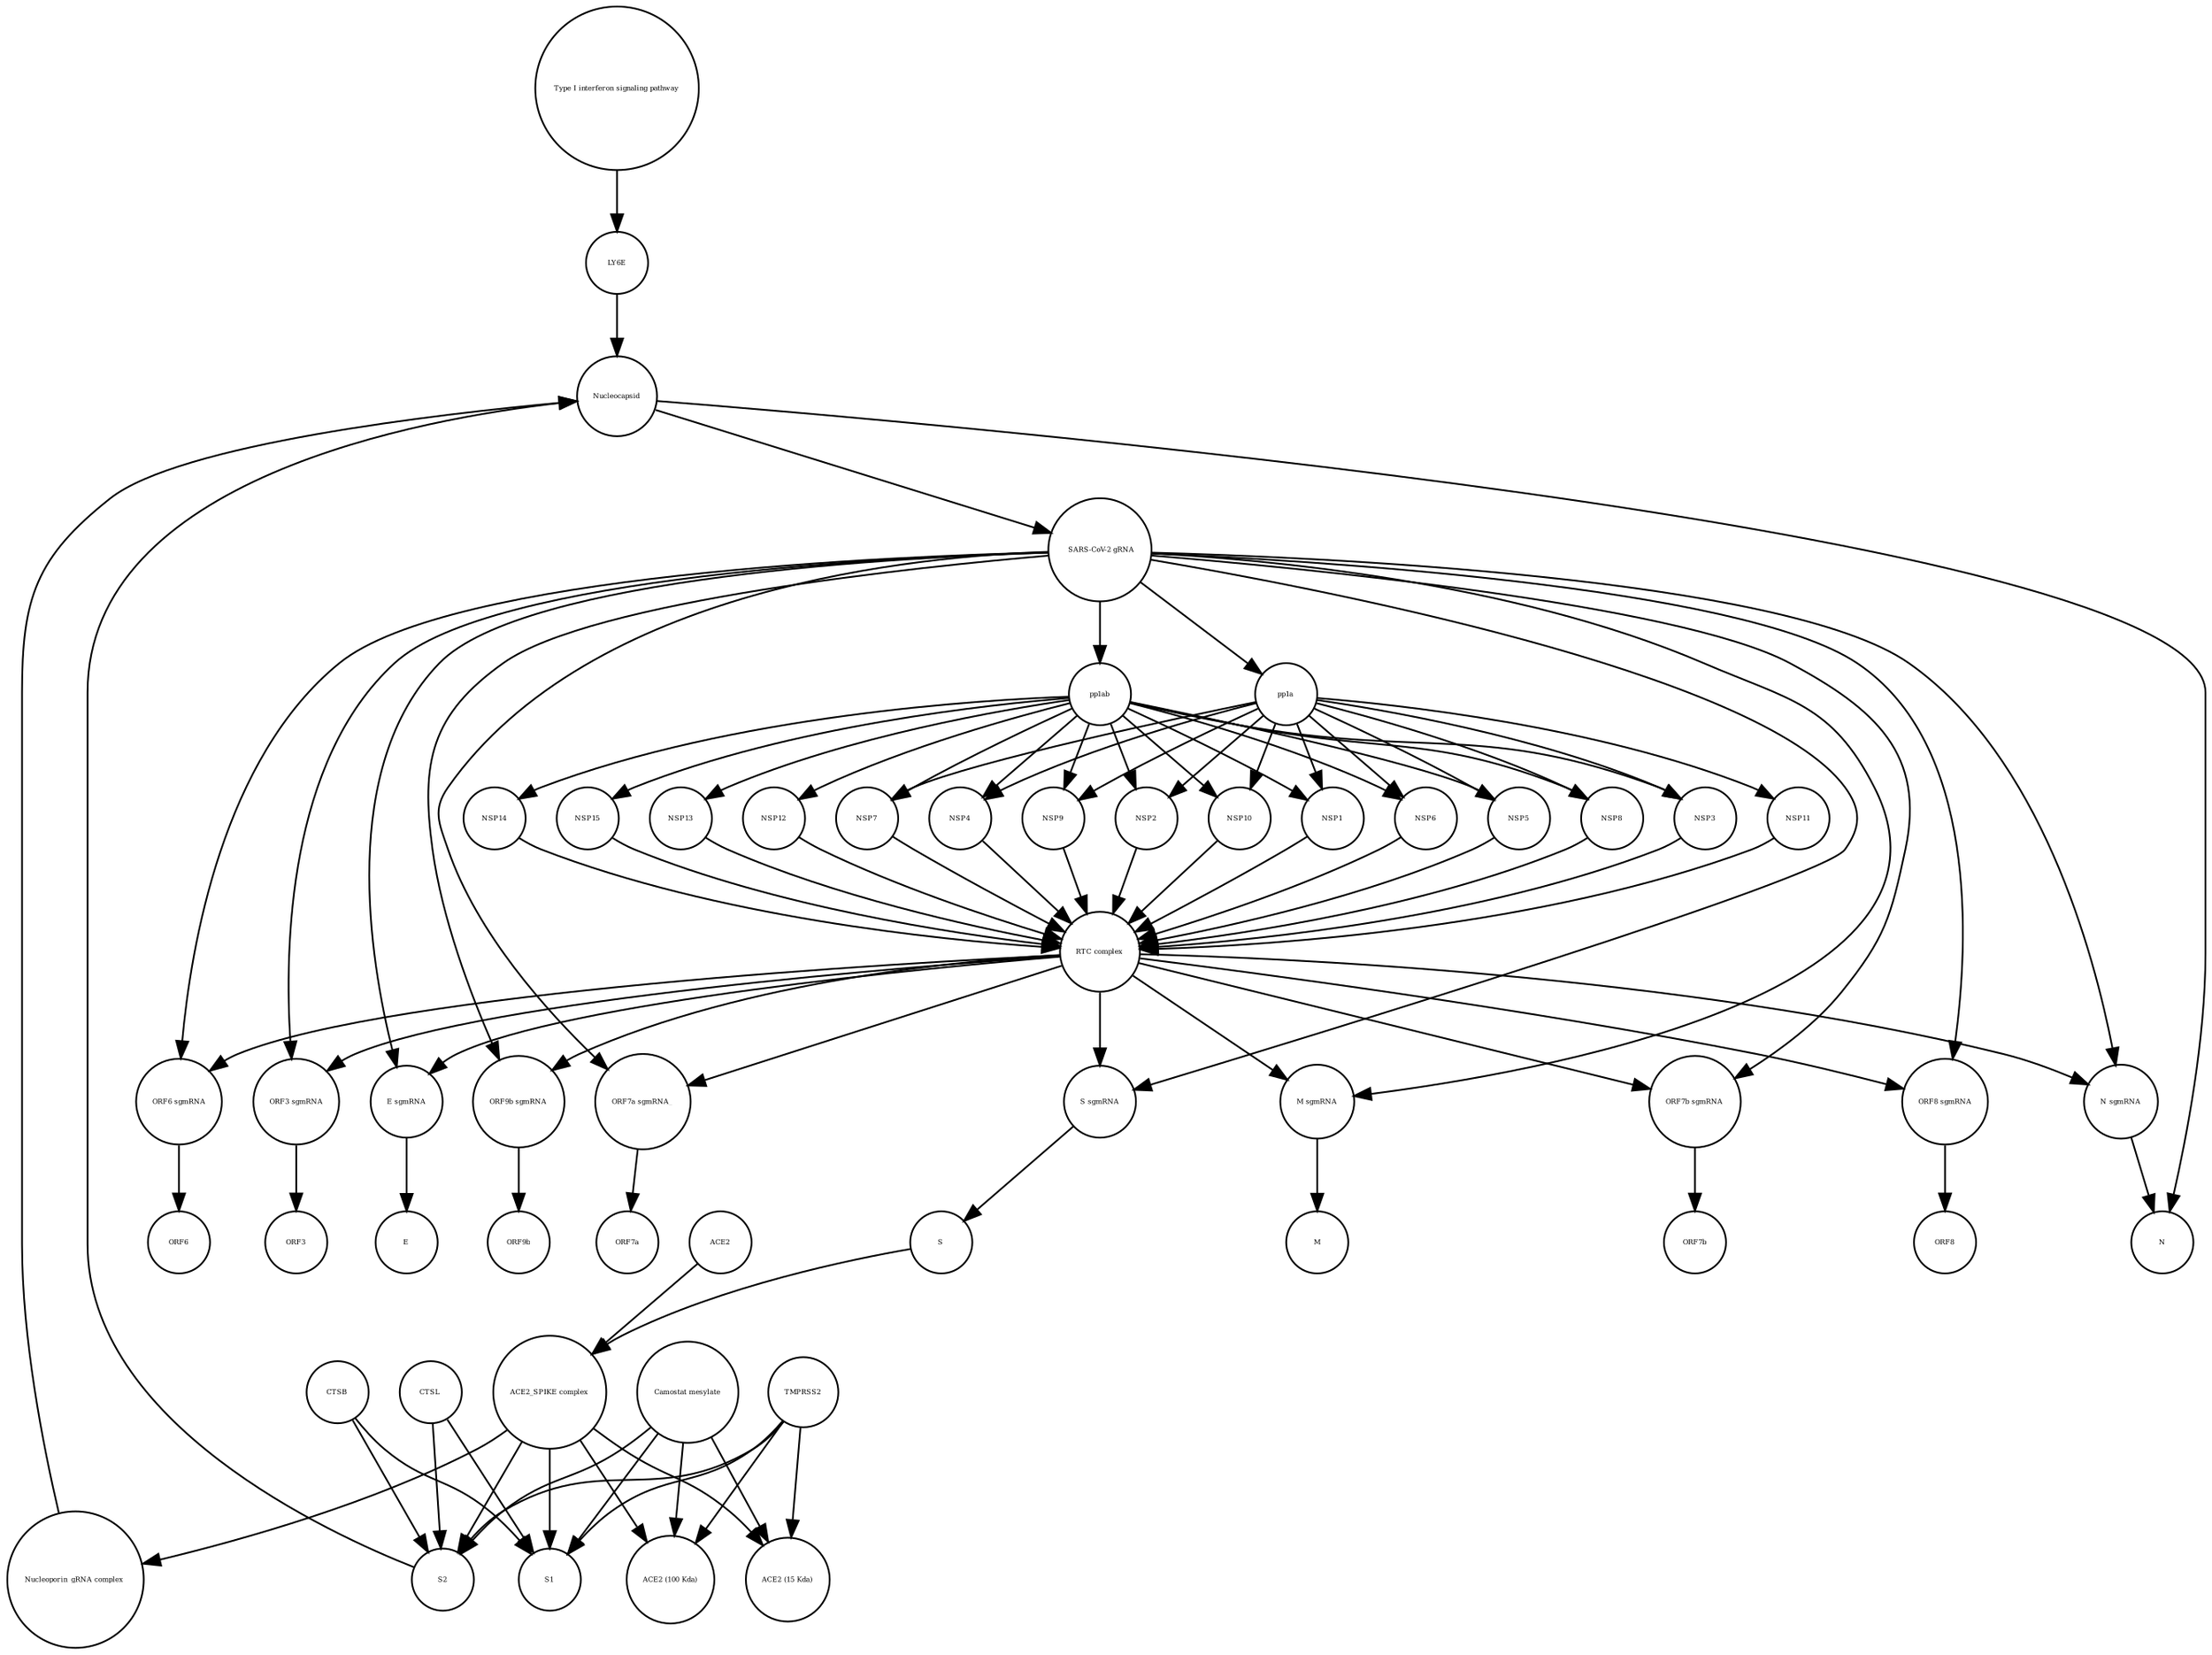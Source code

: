 strict digraph  {
"Type I interferon signaling pathway" [annotation="", bipartite=0, cls=phenotype, fontsize=4, label="Type I interferon signaling pathway", shape=circle];
LY6E [annotation="", bipartite=0, cls=macromolecule, fontsize=4, label=LY6E, shape=circle];
S1 [annotation="", bipartite=0, cls=macromolecule, fontsize=4, label=S1, shape=circle];
"RTC complex" [annotation="", bipartite=0, cls=complex, fontsize=4, label="RTC complex", shape=circle];
N [annotation="", bipartite=0, cls=macromolecule, fontsize=4, label=N, shape=circle];
NSP8 [annotation="", bipartite=0, cls=macromolecule, fontsize=4, label=NSP8, shape=circle];
ORF7b [annotation="", bipartite=0, cls=macromolecule, fontsize=4, label=ORF7b, shape=circle];
"ACE2 (15 Kda)" [annotation="", bipartite=0, cls=macromolecule, fontsize=4, label="ACE2 (15 Kda)", shape=circle];
ORF9b [annotation="", bipartite=0, cls=macromolecule, fontsize=4, label=ORF9b, shape=circle];
NSP3 [annotation="", bipartite=0, cls=macromolecule, fontsize=4, label=NSP3, shape=circle];
S [annotation="", bipartite=0, cls=macromolecule, fontsize=4, label=S, shape=circle];
"ORF9b sgmRNA" [annotation="", bipartite=0, cls="nucleic acid feature", fontsize=4, label="ORF9b sgmRNA", shape=circle];
NSP7 [annotation="", bipartite=0, cls=macromolecule, fontsize=4, label=NSP7, shape=circle];
CTSL [annotation="", bipartite=0, cls=macromolecule, fontsize=4, label=CTSL, shape=circle];
CTSB [annotation="", bipartite=0, cls=macromolecule, fontsize=4, label=CTSB, shape=circle];
TMPRSS2 [annotation="", bipartite=0, cls=macromolecule, fontsize=4, label=TMPRSS2, shape=circle];
pp1a [annotation="", bipartite=0, cls=macromolecule, fontsize=4, label=pp1a, shape=circle];
"ORF7a sgmRNA_" [annotation="", bipartite=0, cls="nucleic acid feature", fontsize=4, label="ORF7a sgmRNA_", shape=circle];
"N sgmRNA" [annotation="", bipartite=0, cls="nucleic acid feature", fontsize=4, label="N sgmRNA", shape=circle];
ORF7a [annotation="", bipartite=0, cls=macromolecule, fontsize=4, label=ORF7a, shape=circle];
NSP13 [annotation="", bipartite=0, cls=macromolecule, fontsize=4, label=NSP13, shape=circle];
E [annotation="", bipartite=0, cls=macromolecule, fontsize=4, label=E, shape=circle];
NSP4 [annotation="", bipartite=0, cls=macromolecule, fontsize=4, label=NSP4, shape=circle];
NSP9 [annotation="", bipartite=0, cls=macromolecule, fontsize=4, label=NSP9, shape=circle];
"Nucleoporin_gRNA complex " [annotation="", bipartite=0, cls=complex, fontsize=4, label="Nucleoporin_gRNA complex ", shape=circle];
"M sgmRNA" [annotation="", bipartite=0, cls="nucleic acid feature", fontsize=4, label="M sgmRNA", shape=circle];
ORF3 [annotation="", bipartite=0, cls=macromolecule, fontsize=4, label=ORF3, shape=circle];
ORF8 [annotation="", bipartite=0, cls=macromolecule, fontsize=4, label=ORF8, shape=circle];
NSP12 [annotation="", bipartite=0, cls=macromolecule, fontsize=4, label=NSP12, shape=circle];
NSP2 [annotation="", bipartite=0, cls=macromolecule, fontsize=4, label=NSP2, shape=circle];
"ORF7b sgmRNA" [annotation="", bipartite=0, cls="nucleic acid feature", fontsize=4, label="ORF7b sgmRNA", shape=circle];
ACE2 [annotation="", bipartite=0, cls=macromolecule, fontsize=4, label=ACE2, shape=circle];
"Camostat mesylate" [annotation="urn_miriam_pubchem.compound_2536", bipartite=0, cls="simple chemical", fontsize=4, label="Camostat mesylate", shape=circle];
NSP11 [annotation="", bipartite=0, cls=macromolecule, fontsize=4, label=NSP11, shape=circle];
NSP10 [annotation="", bipartite=0, cls=macromolecule, fontsize=4, label=NSP10, shape=circle];
ORF6 [annotation="", bipartite=0, cls=macromolecule, fontsize=4, label=ORF6, shape=circle];
NSP1 [annotation="", bipartite=0, cls=macromolecule, fontsize=4, label=NSP1, shape=circle];
pp1ab [annotation="", bipartite=0, cls=macromolecule, fontsize=4, label=pp1ab, shape=circle];
"ORF8 sgmRNA" [annotation="", bipartite=0, cls="nucleic acid feature", fontsize=4, label="ORF8 sgmRNA", shape=circle];
"ACE2_SPIKE complex" [annotation="", bipartite=0, cls=complex, fontsize=4, label="ACE2_SPIKE complex", shape=circle];
S2 [annotation="", bipartite=0, cls=macromolecule, fontsize=4, label=S2, shape=circle];
M [annotation="", bipartite=0, cls=macromolecule, fontsize=4, label=M, shape=circle];
NSP14 [annotation="", bipartite=0, cls=macromolecule, fontsize=4, label=NSP14, shape=circle];
"ORF6 sgmRNA" [annotation="", bipartite=0, cls="nucleic acid feature", fontsize=4, label="ORF6 sgmRNA", shape=circle];
NSP6 [annotation="", bipartite=0, cls=macromolecule, fontsize=4, label=NSP6, shape=circle];
Nucleocapsid [annotation="", bipartite=0, cls=complex, fontsize=4, label=Nucleocapsid, shape=circle];
" SARS-CoV-2 gRNA" [annotation="", bipartite=0, cls="nucleic acid feature", fontsize=4, label=" SARS-CoV-2 gRNA", shape=circle];
NSP5 [annotation="", bipartite=0, cls=macromolecule, fontsize=4, label=NSP5, shape=circle];
"ORF3 sgmRNA" [annotation="", bipartite=0, cls="nucleic acid feature", fontsize=4, label="ORF3 sgmRNA", shape=circle];
"ACE2 (100 Kda)" [annotation="", bipartite=0, cls=macromolecule, fontsize=4, label="ACE2 (100 Kda)", shape=circle];
"S sgmRNA" [annotation="", bipartite=0, cls="nucleic acid feature", fontsize=4, label="S sgmRNA", shape=circle];
NSP15 [annotation="", bipartite=0, cls=macromolecule, fontsize=4, label=NSP15, shape=circle];
"E sgmRNA" [annotation="", bipartite=0, cls="nucleic acid feature", fontsize=4, label="E sgmRNA", shape=circle];
"Type I interferon signaling pathway" -> LY6E  [annotation="", interaction_type=stimulation];
LY6E -> Nucleocapsid  [annotation="urn_miriam_doi_10.1101%2F2020.03.05.979260|urn_miriam_doi_10.1101%2F2020.04.02.021469", interaction_type=inhibition];
"RTC complex" -> "M sgmRNA"  [annotation=urn_miriam_pubmed_31226023, interaction_type="necessary stimulation"];
"RTC complex" -> "ORF7a sgmRNA_"  [annotation=urn_miriam_pubmed_31226023, interaction_type="necessary stimulation"];
"RTC complex" -> "ORF6 sgmRNA"  [annotation=urn_miriam_pubmed_31226023, interaction_type="necessary stimulation"];
"RTC complex" -> "ORF7b sgmRNA"  [annotation=urn_miriam_pubmed_31226023, interaction_type="necessary stimulation"];
"RTC complex" -> "N sgmRNA"  [annotation=urn_miriam_pubmed_31226023, interaction_type="necessary stimulation"];
"RTC complex" -> "ORF8 sgmRNA"  [annotation=urn_miriam_pubmed_31226023, interaction_type="necessary stimulation"];
"RTC complex" -> "ORF9b sgmRNA"  [annotation=urn_miriam_pubmed_31226023, interaction_type="necessary stimulation"];
"RTC complex" -> "ORF3 sgmRNA"  [annotation=urn_miriam_pubmed_31226023, interaction_type="necessary stimulation"];
"RTC complex" -> "S sgmRNA"  [annotation=urn_miriam_pubmed_31226023, interaction_type="necessary stimulation"];
"RTC complex" -> "E sgmRNA"  [annotation=urn_miriam_pubmed_31226023, interaction_type="necessary stimulation"];
NSP8 -> "RTC complex"  [annotation="", interaction_type=production];
NSP3 -> "RTC complex"  [annotation="", interaction_type=production];
S -> "ACE2_SPIKE complex"  [annotation="", interaction_type=production];
"ORF9b sgmRNA" -> ORF9b  [annotation="", interaction_type=production];
NSP7 -> "RTC complex"  [annotation="", interaction_type=production];
CTSL -> S1  [annotation=urn_miriam_pubmed_32142651, interaction_type=catalysis];
CTSL -> S2  [annotation=urn_miriam_pubmed_32142651, interaction_type=catalysis];
CTSB -> S1  [annotation=urn_miriam_pubmed_32142651, interaction_type=catalysis];
CTSB -> S2  [annotation=urn_miriam_pubmed_32142651, interaction_type=catalysis];
TMPRSS2 -> S1  [annotation="urn_miriam_pubmed_32142651|urn_miriam_pubmed_32094589|urn_miriam_pubmed_24227843", interaction_type=catalysis];
TMPRSS2 -> "ACE2 (100 Kda)"  [annotation="urn_miriam_pubmed_32142651|urn_miriam_pubmed_32094589|urn_miriam_pubmed_24227843", interaction_type=catalysis];
TMPRSS2 -> "ACE2 (15 Kda)"  [annotation="urn_miriam_pubmed_32142651|urn_miriam_pubmed_32094589|urn_miriam_pubmed_24227843", interaction_type=catalysis];
TMPRSS2 -> S2  [annotation="urn_miriam_pubmed_32142651|urn_miriam_pubmed_32094589|urn_miriam_pubmed_24227843", interaction_type=catalysis];
pp1a -> NSP6  [annotation=urn_miriam_pubmed_31226023, interaction_type=catalysis];
pp1a -> NSP2  [annotation=urn_miriam_pubmed_31226023, interaction_type=catalysis];
pp1a -> NSP9  [annotation=urn_miriam_pubmed_31226023, interaction_type=catalysis];
pp1a -> NSP8  [annotation=urn_miriam_pubmed_31226023, interaction_type=catalysis];
pp1a -> NSP3  [annotation=urn_miriam_pubmed_31226023, interaction_type=catalysis];
pp1a -> NSP5  [annotation=urn_miriam_pubmed_31226023, interaction_type=catalysis];
pp1a -> NSP11  [annotation=urn_miriam_pubmed_31226023, interaction_type=catalysis];
pp1a -> NSP10  [annotation=urn_miriam_pubmed_31226023, interaction_type=catalysis];
pp1a -> NSP1  [annotation=urn_miriam_pubmed_31226023, interaction_type=catalysis];
pp1a -> NSP4  [annotation=urn_miriam_pubmed_31226023, interaction_type=catalysis];
pp1a -> NSP7  [annotation=urn_miriam_pubmed_31226023, interaction_type=catalysis];
"ORF7a sgmRNA_" -> ORF7a  [annotation="", interaction_type=production];
"N sgmRNA" -> N  [annotation="", interaction_type=production];
NSP13 -> "RTC complex"  [annotation="", interaction_type=production];
NSP4 -> "RTC complex"  [annotation="", interaction_type=production];
NSP9 -> "RTC complex"  [annotation="", interaction_type=production];
"Nucleoporin_gRNA complex " -> Nucleocapsid  [annotation="", interaction_type=production];
"M sgmRNA" -> M  [annotation="", interaction_type=production];
NSP12 -> "RTC complex"  [annotation="", interaction_type=production];
NSP2 -> "RTC complex"  [annotation="", interaction_type=production];
"ORF7b sgmRNA" -> ORF7b  [annotation="", interaction_type=production];
ACE2 -> "ACE2_SPIKE complex"  [annotation="", interaction_type=production];
"Camostat mesylate" -> S1  [annotation="urn_miriam_pubmed_32142651|urn_miriam_pubmed_32094589|urn_miriam_pubmed_24227843", interaction_type=inhibition];
"Camostat mesylate" -> "ACE2 (100 Kda)"  [annotation="urn_miriam_pubmed_32142651|urn_miriam_pubmed_32094589|urn_miriam_pubmed_24227843", interaction_type=inhibition];
"Camostat mesylate" -> "ACE2 (15 Kda)"  [annotation="urn_miriam_pubmed_32142651|urn_miriam_pubmed_32094589|urn_miriam_pubmed_24227843", interaction_type=inhibition];
"Camostat mesylate" -> S2  [annotation="urn_miriam_pubmed_32142651|urn_miriam_pubmed_32094589|urn_miriam_pubmed_24227843", interaction_type=inhibition];
NSP11 -> "RTC complex"  [annotation="", interaction_type=production];
NSP10 -> "RTC complex"  [annotation="", interaction_type=production];
NSP1 -> "RTC complex"  [annotation="", interaction_type=production];
pp1ab -> NSP14  [annotation=urn_miriam_pubmed_31226023, interaction_type=catalysis];
pp1ab -> NSP12  [annotation=urn_miriam_pubmed_31226023, interaction_type=catalysis];
pp1ab -> NSP6  [annotation=urn_miriam_pubmed_31226023, interaction_type=catalysis];
pp1ab -> NSP2  [annotation=urn_miriam_pubmed_31226023, interaction_type=catalysis];
pp1ab -> NSP9  [annotation=urn_miriam_pubmed_31226023, interaction_type=catalysis];
pp1ab -> NSP8  [annotation=urn_miriam_pubmed_31226023, interaction_type=catalysis];
pp1ab -> NSP4  [annotation=urn_miriam_pubmed_31226023, interaction_type=catalysis];
pp1ab -> NSP3  [annotation=urn_miriam_pubmed_31226023, interaction_type=catalysis];
pp1ab -> NSP13  [annotation=urn_miriam_pubmed_31226023, interaction_type=catalysis];
pp1ab -> NSP5  [annotation=urn_miriam_pubmed_31226023, interaction_type=catalysis];
pp1ab -> NSP10  [annotation=urn_miriam_pubmed_31226023, interaction_type=catalysis];
pp1ab -> NSP1  [annotation=urn_miriam_pubmed_31226023, interaction_type=catalysis];
pp1ab -> NSP15  [annotation=urn_miriam_pubmed_31226023, interaction_type=catalysis];
pp1ab -> NSP7  [annotation=urn_miriam_pubmed_31226023, interaction_type=catalysis];
"ORF8 sgmRNA" -> ORF8  [annotation="", interaction_type=production];
"ACE2_SPIKE complex" -> "Nucleoporin_gRNA complex "  [annotation="urn_miriam_pubmed_32142651|urn_miriam_pubmed_32094589", interaction_type=stimulation];
"ACE2_SPIKE complex" -> S1  [annotation="", interaction_type=production];
"ACE2_SPIKE complex" -> S2  [annotation="", interaction_type=production];
"ACE2_SPIKE complex" -> "ACE2 (15 Kda)"  [annotation="", interaction_type=production];
"ACE2_SPIKE complex" -> "ACE2 (100 Kda)"  [annotation="", interaction_type=production];
S2 -> Nucleocapsid  [annotation="urn_miriam_doi_10.1101%2F2020.03.05.979260|urn_miriam_doi_10.1101%2F2020.04.02.021469", interaction_type=stimulation];
NSP14 -> "RTC complex"  [annotation="", interaction_type=production];
"ORF6 sgmRNA" -> ORF6  [annotation="", interaction_type=production];
NSP6 -> "RTC complex"  [annotation="", interaction_type=production];
Nucleocapsid -> N  [annotation="", interaction_type=production];
Nucleocapsid -> " SARS-CoV-2 gRNA"  [annotation="", interaction_type=production];
" SARS-CoV-2 gRNA" -> "M sgmRNA"  [annotation="", interaction_type=production];
" SARS-CoV-2 gRNA" -> "ORF7a sgmRNA_"  [annotation="", interaction_type=production];
" SARS-CoV-2 gRNA" -> "ORF6 sgmRNA"  [annotation="", interaction_type=production];
" SARS-CoV-2 gRNA" -> "ORF7b sgmRNA"  [annotation="", interaction_type=production];
" SARS-CoV-2 gRNA" -> "N sgmRNA"  [annotation="", interaction_type=production];
" SARS-CoV-2 gRNA" -> "ORF8 sgmRNA"  [annotation="", interaction_type=production];
" SARS-CoV-2 gRNA" -> "ORF9b sgmRNA"  [annotation="", interaction_type=production];
" SARS-CoV-2 gRNA" -> "ORF3 sgmRNA"  [annotation="", interaction_type=production];
" SARS-CoV-2 gRNA" -> "S sgmRNA"  [annotation="", interaction_type=production];
" SARS-CoV-2 gRNA" -> "E sgmRNA"  [annotation="", interaction_type=production];
" SARS-CoV-2 gRNA" -> pp1a  [annotation="", interaction_type=production];
" SARS-CoV-2 gRNA" -> pp1ab  [annotation="", interaction_type=production];
NSP5 -> "RTC complex"  [annotation="", interaction_type=production];
"ORF3 sgmRNA" -> ORF3  [annotation="", interaction_type=production];
"S sgmRNA" -> S  [annotation="", interaction_type=production];
NSP15 -> "RTC complex"  [annotation="", interaction_type=production];
"E sgmRNA" -> E  [annotation="", interaction_type=production];
}
